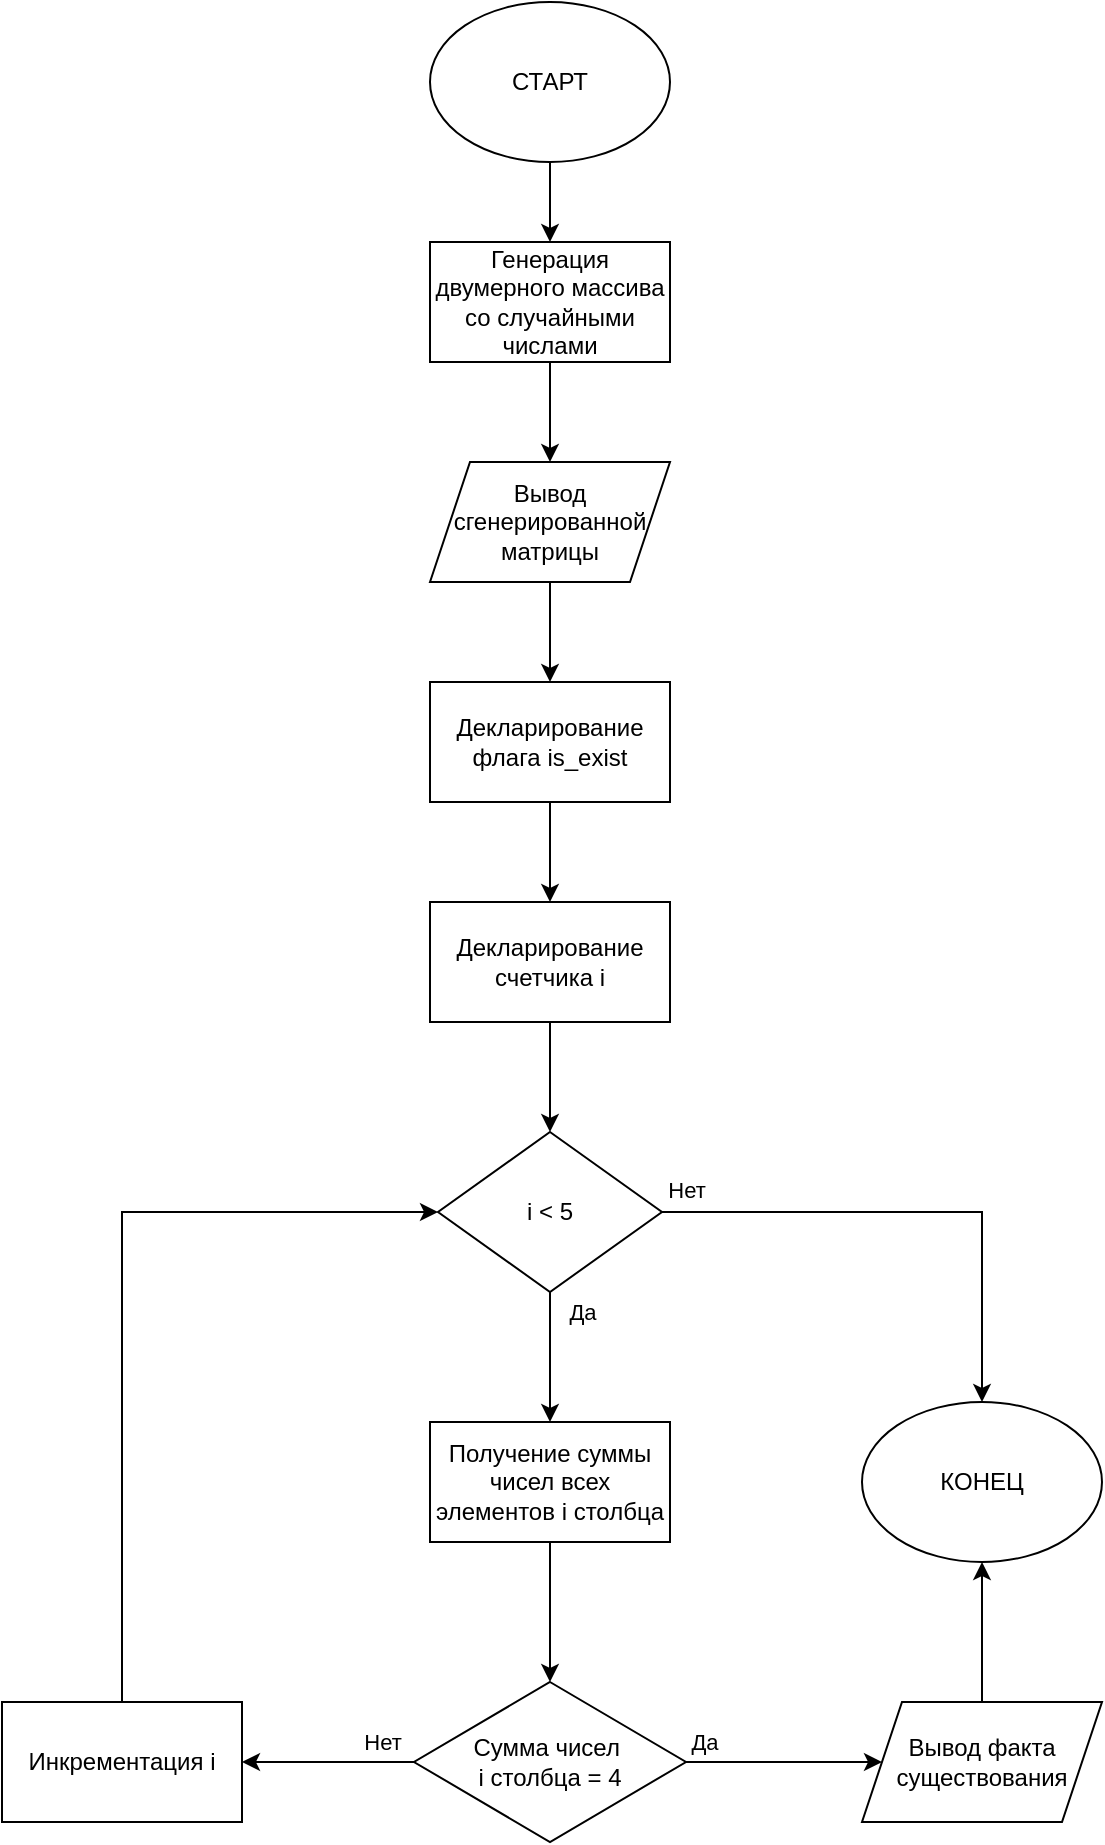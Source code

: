 <mxfile version="24.2.5" type="device">
  <diagram name="Страница — 1" id="IaIiqB7NT-9Ca0OZgut1">
    <mxGraphModel dx="1313" dy="956" grid="1" gridSize="10" guides="1" tooltips="1" connect="1" arrows="1" fold="1" page="1" pageScale="1" pageWidth="827" pageHeight="1169" math="0" shadow="0">
      <root>
        <mxCell id="0" />
        <mxCell id="1" parent="0" />
        <mxCell id="vSMyjU54CDASJbtoZ8_--6" value="" style="edgeStyle=orthogonalEdgeStyle;rounded=0;orthogonalLoop=1;jettySize=auto;html=1;" parent="1" source="vSMyjU54CDASJbtoZ8_--1" target="vSMyjU54CDASJbtoZ8_--2" edge="1">
          <mxGeometry relative="1" as="geometry" />
        </mxCell>
        <mxCell id="vSMyjU54CDASJbtoZ8_--1" value="СТАРТ" style="ellipse;whiteSpace=wrap;html=1;" parent="1" vertex="1">
          <mxGeometry x="354" y="20" width="120" height="80" as="geometry" />
        </mxCell>
        <mxCell id="vSMyjU54CDASJbtoZ8_--5" value="" style="edgeStyle=orthogonalEdgeStyle;rounded=0;orthogonalLoop=1;jettySize=auto;html=1;" parent="1" source="vSMyjU54CDASJbtoZ8_--2" target="vSMyjU54CDASJbtoZ8_--4" edge="1">
          <mxGeometry relative="1" as="geometry" />
        </mxCell>
        <mxCell id="vSMyjU54CDASJbtoZ8_--2" value="Генерация двумерного массива со случайными числами" style="rounded=0;whiteSpace=wrap;html=1;" parent="1" vertex="1">
          <mxGeometry x="354" y="140" width="120" height="60" as="geometry" />
        </mxCell>
        <mxCell id="vSMyjU54CDASJbtoZ8_--9" value="" style="edgeStyle=orthogonalEdgeStyle;rounded=0;orthogonalLoop=1;jettySize=auto;html=1;" parent="1" source="vSMyjU54CDASJbtoZ8_--4" target="vSMyjU54CDASJbtoZ8_--8" edge="1">
          <mxGeometry relative="1" as="geometry" />
        </mxCell>
        <mxCell id="vSMyjU54CDASJbtoZ8_--4" value="Вывод сгенерированной матрицы" style="shape=parallelogram;perimeter=parallelogramPerimeter;whiteSpace=wrap;html=1;fixedSize=1;rounded=0;" parent="1" vertex="1">
          <mxGeometry x="354" y="250" width="120" height="60" as="geometry" />
        </mxCell>
        <mxCell id="vSMyjU54CDASJbtoZ8_--11" value="" style="edgeStyle=orthogonalEdgeStyle;rounded=0;orthogonalLoop=1;jettySize=auto;html=1;" parent="1" source="vSMyjU54CDASJbtoZ8_--8" target="vSMyjU54CDASJbtoZ8_--10" edge="1">
          <mxGeometry relative="1" as="geometry" />
        </mxCell>
        <mxCell id="vSMyjU54CDASJbtoZ8_--8" value="Декларирование флага is_exist" style="whiteSpace=wrap;html=1;rounded=0;" parent="1" vertex="1">
          <mxGeometry x="354" y="360" width="120" height="60" as="geometry" />
        </mxCell>
        <mxCell id="vSMyjU54CDASJbtoZ8_--13" value="" style="edgeStyle=orthogonalEdgeStyle;rounded=0;orthogonalLoop=1;jettySize=auto;html=1;" parent="1" source="vSMyjU54CDASJbtoZ8_--10" target="vSMyjU54CDASJbtoZ8_--12" edge="1">
          <mxGeometry relative="1" as="geometry" />
        </mxCell>
        <mxCell id="vSMyjU54CDASJbtoZ8_--10" value="Декларирование счетчика i" style="whiteSpace=wrap;html=1;rounded=0;" parent="1" vertex="1">
          <mxGeometry x="354" y="470" width="120" height="60" as="geometry" />
        </mxCell>
        <mxCell id="vSMyjU54CDASJbtoZ8_--16" value="" style="edgeStyle=orthogonalEdgeStyle;rounded=0;orthogonalLoop=1;jettySize=auto;html=1;" parent="1" source="vSMyjU54CDASJbtoZ8_--12" target="vSMyjU54CDASJbtoZ8_--15" edge="1">
          <mxGeometry relative="1" as="geometry" />
        </mxCell>
        <mxCell id="sg3gDsjX05587gEbMaaw-14" value="Да" style="edgeLabel;html=1;align=center;verticalAlign=middle;resizable=0;points=[];" vertex="1" connectable="0" parent="vSMyjU54CDASJbtoZ8_--16">
          <mxGeometry x="-0.699" relative="1" as="geometry">
            <mxPoint x="16" as="offset" />
          </mxGeometry>
        </mxCell>
        <mxCell id="sg3gDsjX05587gEbMaaw-15" style="edgeStyle=orthogonalEdgeStyle;rounded=0;orthogonalLoop=1;jettySize=auto;html=1;entryX=0.5;entryY=0;entryDx=0;entryDy=0;" edge="1" parent="1" source="vSMyjU54CDASJbtoZ8_--12" target="sg3gDsjX05587gEbMaaw-11">
          <mxGeometry relative="1" as="geometry" />
        </mxCell>
        <mxCell id="sg3gDsjX05587gEbMaaw-16" value="Нет" style="edgeLabel;html=1;align=center;verticalAlign=middle;resizable=0;points=[];" vertex="1" connectable="0" parent="sg3gDsjX05587gEbMaaw-15">
          <mxGeometry x="-0.897" y="-1" relative="1" as="geometry">
            <mxPoint x="-1" y="-12" as="offset" />
          </mxGeometry>
        </mxCell>
        <mxCell id="vSMyjU54CDASJbtoZ8_--12" value="i &amp;lt; 5" style="rhombus;whiteSpace=wrap;html=1;rounded=0;" parent="1" vertex="1">
          <mxGeometry x="358" y="585" width="112" height="80" as="geometry" />
        </mxCell>
        <mxCell id="sg3gDsjX05587gEbMaaw-2" value="" style="edgeStyle=orthogonalEdgeStyle;rounded=0;orthogonalLoop=1;jettySize=auto;html=1;" edge="1" parent="1" source="vSMyjU54CDASJbtoZ8_--15" target="sg3gDsjX05587gEbMaaw-1">
          <mxGeometry relative="1" as="geometry" />
        </mxCell>
        <mxCell id="vSMyjU54CDASJbtoZ8_--15" value="Получение суммы чисел всех элементов i столбца" style="whiteSpace=wrap;html=1;rounded=0;" parent="1" vertex="1">
          <mxGeometry x="354" y="730" width="120" height="60" as="geometry" />
        </mxCell>
        <mxCell id="sg3gDsjX05587gEbMaaw-4" value="" style="edgeStyle=orthogonalEdgeStyle;rounded=0;orthogonalLoop=1;jettySize=auto;html=1;" edge="1" parent="1" source="sg3gDsjX05587gEbMaaw-1" target="sg3gDsjX05587gEbMaaw-3">
          <mxGeometry relative="1" as="geometry" />
        </mxCell>
        <mxCell id="sg3gDsjX05587gEbMaaw-6" value="Нет" style="edgeLabel;html=1;align=center;verticalAlign=middle;resizable=0;points=[];" vertex="1" connectable="0" parent="sg3gDsjX05587gEbMaaw-4">
          <mxGeometry x="-0.562" y="-1" relative="1" as="geometry">
            <mxPoint x="3" y="-9" as="offset" />
          </mxGeometry>
        </mxCell>
        <mxCell id="sg3gDsjX05587gEbMaaw-9" value="" style="edgeStyle=orthogonalEdgeStyle;rounded=0;orthogonalLoop=1;jettySize=auto;html=1;" edge="1" parent="1" source="sg3gDsjX05587gEbMaaw-1" target="sg3gDsjX05587gEbMaaw-8">
          <mxGeometry relative="1" as="geometry" />
        </mxCell>
        <mxCell id="sg3gDsjX05587gEbMaaw-10" value="Да" style="edgeLabel;html=1;align=center;verticalAlign=middle;resizable=0;points=[];" vertex="1" connectable="0" parent="sg3gDsjX05587gEbMaaw-9">
          <mxGeometry x="-0.435" relative="1" as="geometry">
            <mxPoint x="-19" y="-10" as="offset" />
          </mxGeometry>
        </mxCell>
        <mxCell id="sg3gDsjX05587gEbMaaw-1" value="Сумма чисел&amp;nbsp;&lt;div&gt;i столбца = 4&lt;/div&gt;" style="rhombus;whiteSpace=wrap;html=1;rounded=0;" vertex="1" parent="1">
          <mxGeometry x="346" y="860" width="136" height="80" as="geometry" />
        </mxCell>
        <mxCell id="sg3gDsjX05587gEbMaaw-13" style="edgeStyle=orthogonalEdgeStyle;rounded=0;orthogonalLoop=1;jettySize=auto;html=1;entryX=0;entryY=0.5;entryDx=0;entryDy=0;" edge="1" parent="1" source="sg3gDsjX05587gEbMaaw-3" target="vSMyjU54CDASJbtoZ8_--12">
          <mxGeometry relative="1" as="geometry">
            <Array as="points">
              <mxPoint x="200" y="625" />
            </Array>
          </mxGeometry>
        </mxCell>
        <mxCell id="sg3gDsjX05587gEbMaaw-3" value="Инкрементация i" style="whiteSpace=wrap;html=1;rounded=0;" vertex="1" parent="1">
          <mxGeometry x="140" y="870" width="120" height="60" as="geometry" />
        </mxCell>
        <mxCell id="sg3gDsjX05587gEbMaaw-12" style="edgeStyle=orthogonalEdgeStyle;rounded=0;orthogonalLoop=1;jettySize=auto;html=1;entryX=0.5;entryY=1;entryDx=0;entryDy=0;" edge="1" parent="1" source="sg3gDsjX05587gEbMaaw-8" target="sg3gDsjX05587gEbMaaw-11">
          <mxGeometry relative="1" as="geometry" />
        </mxCell>
        <mxCell id="sg3gDsjX05587gEbMaaw-8" value="Вывод факта существования" style="shape=parallelogram;perimeter=parallelogramPerimeter;whiteSpace=wrap;html=1;fixedSize=1;rounded=0;" vertex="1" parent="1">
          <mxGeometry x="570" y="870" width="120" height="60" as="geometry" />
        </mxCell>
        <mxCell id="sg3gDsjX05587gEbMaaw-11" value="КОНЕЦ" style="ellipse;whiteSpace=wrap;html=1;" vertex="1" parent="1">
          <mxGeometry x="570" y="720" width="120" height="80" as="geometry" />
        </mxCell>
      </root>
    </mxGraphModel>
  </diagram>
</mxfile>
